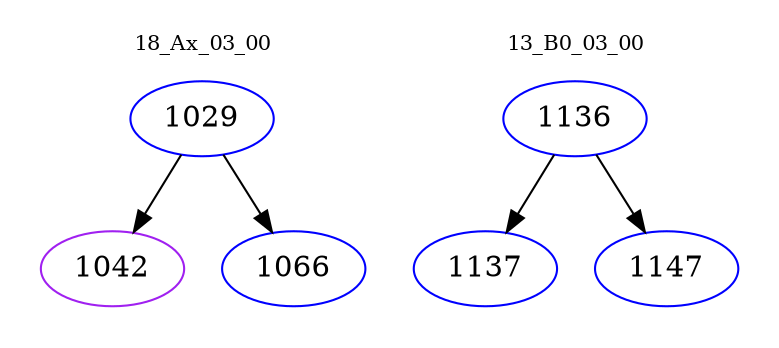 digraph{
subgraph cluster_0 {
color = white
label = "18_Ax_03_00";
fontsize=10;
T0_1029 [label="1029", color="blue"]
T0_1029 -> T0_1042 [color="black"]
T0_1042 [label="1042", color="purple"]
T0_1029 -> T0_1066 [color="black"]
T0_1066 [label="1066", color="blue"]
}
subgraph cluster_1 {
color = white
label = "13_B0_03_00";
fontsize=10;
T1_1136 [label="1136", color="blue"]
T1_1136 -> T1_1137 [color="black"]
T1_1137 [label="1137", color="blue"]
T1_1136 -> T1_1147 [color="black"]
T1_1147 [label="1147", color="blue"]
}
}
